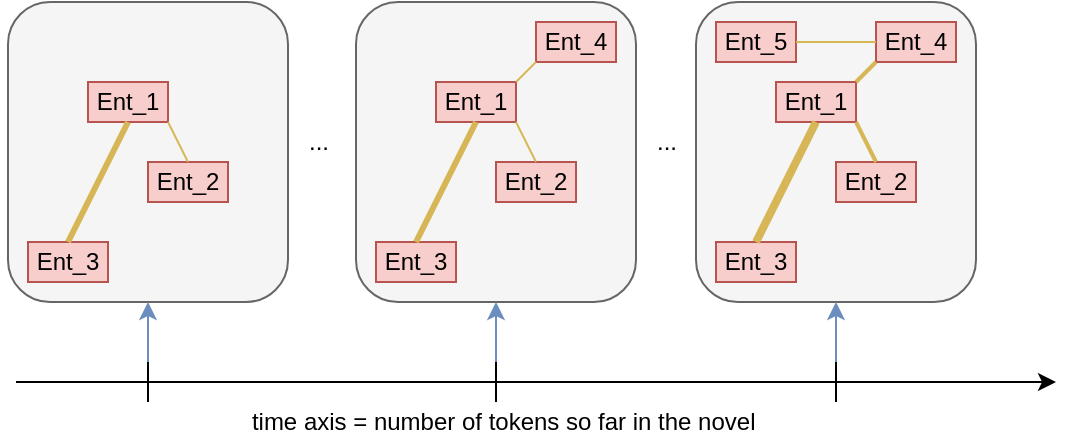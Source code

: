 <mxfile version="12.9.6" type="device"><diagram id="FT81c1Z04kCjWARZkmR4" name="Page-1"><mxGraphModel dx="946" dy="529" grid="1" gridSize="10" guides="1" tooltips="1" connect="1" arrows="1" fold="1" page="1" pageScale="1" pageWidth="827" pageHeight="1169" math="0" shadow="0"><root><mxCell id="0"/><mxCell id="1" parent="0"/><mxCell id="ilIN5ZhLadAAke0OVA6m-1" value="" style="endArrow=classic;html=1;" edge="1" parent="1"><mxGeometry width="50" height="50" relative="1" as="geometry"><mxPoint x="60" y="320" as="sourcePoint"/><mxPoint x="580" y="320" as="targetPoint"/></mxGeometry></mxCell><mxCell id="ilIN5ZhLadAAke0OVA6m-2" value="time axis = number of tokens so far in the novel&amp;nbsp;" style="text;html=1;align=center;verticalAlign=middle;resizable=0;points=[];autosize=1;" vertex="1" parent="1"><mxGeometry x="170" y="330" width="270" height="20" as="geometry"/></mxCell><mxCell id="ilIN5ZhLadAAke0OVA6m-4" value="" style="rounded=1;whiteSpace=wrap;html=1;fillColor=#f5f5f5;strokeColor=#666666;fontColor=#333333;" vertex="1" parent="1"><mxGeometry x="56" y="130" width="140" height="150" as="geometry"/></mxCell><mxCell id="ilIN5ZhLadAAke0OVA6m-5" value="" style="endArrow=classic;html=1;fillColor=#dae8fc;strokeColor=#6c8ebf;" edge="1" parent="1" target="ilIN5ZhLadAAke0OVA6m-4"><mxGeometry width="50" height="50" relative="1" as="geometry"><mxPoint x="126" y="320" as="sourcePoint"/><mxPoint x="526" y="120" as="targetPoint"/></mxGeometry></mxCell><mxCell id="ilIN5ZhLadAAke0OVA6m-3" value="" style="endArrow=none;html=1;" edge="1" parent="1"><mxGeometry width="50" height="50" relative="1" as="geometry"><mxPoint x="126" y="330" as="sourcePoint"/><mxPoint x="126" y="310" as="targetPoint"/></mxGeometry></mxCell><mxCell id="ilIN5ZhLadAAke0OVA6m-6" value="Ent_1" style="rounded=0;whiteSpace=wrap;html=1;fillColor=#f8cecc;strokeColor=#b85450;" vertex="1" parent="1"><mxGeometry x="96" y="170" width="40" height="20" as="geometry"/></mxCell><mxCell id="ilIN5ZhLadAAke0OVA6m-7" value="Ent_2" style="rounded=0;whiteSpace=wrap;html=1;fillColor=#f8cecc;strokeColor=#b85450;" vertex="1" parent="1"><mxGeometry x="126" y="210" width="40" height="20" as="geometry"/></mxCell><mxCell id="ilIN5ZhLadAAke0OVA6m-8" value="Ent_3" style="rounded=0;whiteSpace=wrap;html=1;fillColor=#f8cecc;strokeColor=#b85450;" vertex="1" parent="1"><mxGeometry x="66" y="250" width="40" height="20" as="geometry"/></mxCell><mxCell id="ilIN5ZhLadAAke0OVA6m-9" value="" style="endArrow=none;html=1;exitX=0.5;exitY=0;exitDx=0;exitDy=0;entryX=0.5;entryY=1;entryDx=0;entryDy=0;fillColor=#fff2cc;strokeColor=#d6b656;strokeWidth=3;" edge="1" parent="1" source="ilIN5ZhLadAAke0OVA6m-8" target="ilIN5ZhLadAAke0OVA6m-6"><mxGeometry width="50" height="50" relative="1" as="geometry"><mxPoint x="216" y="270" as="sourcePoint"/><mxPoint x="266" y="220" as="targetPoint"/></mxGeometry></mxCell><mxCell id="ilIN5ZhLadAAke0OVA6m-10" value="" style="endArrow=none;html=1;strokeWidth=1;exitX=0.5;exitY=0;exitDx=0;exitDy=0;fillColor=#fff2cc;strokeColor=#d6b656;entryX=1;entryY=1;entryDx=0;entryDy=0;" edge="1" parent="1" source="ilIN5ZhLadAAke0OVA6m-7" target="ilIN5ZhLadAAke0OVA6m-6"><mxGeometry width="50" height="50" relative="1" as="geometry"><mxPoint x="216" y="270" as="sourcePoint"/><mxPoint x="126" y="180" as="targetPoint"/></mxGeometry></mxCell><mxCell id="ilIN5ZhLadAAke0OVA6m-11" value="" style="rounded=1;whiteSpace=wrap;html=1;fillColor=#f5f5f5;strokeColor=#666666;fontColor=#333333;" vertex="1" parent="1"><mxGeometry x="230" y="130" width="140" height="150" as="geometry"/></mxCell><mxCell id="ilIN5ZhLadAAke0OVA6m-12" value="" style="endArrow=classic;html=1;fillColor=#dae8fc;strokeColor=#6c8ebf;" edge="1" parent="1" target="ilIN5ZhLadAAke0OVA6m-11"><mxGeometry width="50" height="50" relative="1" as="geometry"><mxPoint x="300" y="320" as="sourcePoint"/><mxPoint x="700" y="120" as="targetPoint"/></mxGeometry></mxCell><mxCell id="ilIN5ZhLadAAke0OVA6m-13" value="" style="endArrow=none;html=1;" edge="1" parent="1"><mxGeometry width="50" height="50" relative="1" as="geometry"><mxPoint x="300" y="330" as="sourcePoint"/><mxPoint x="300" y="310" as="targetPoint"/></mxGeometry></mxCell><mxCell id="ilIN5ZhLadAAke0OVA6m-14" value="Ent_1" style="rounded=0;whiteSpace=wrap;html=1;fillColor=#f8cecc;strokeColor=#b85450;" vertex="1" parent="1"><mxGeometry x="270" y="170" width="40" height="20" as="geometry"/></mxCell><mxCell id="ilIN5ZhLadAAke0OVA6m-15" value="Ent_2" style="rounded=0;whiteSpace=wrap;html=1;fillColor=#f8cecc;strokeColor=#b85450;" vertex="1" parent="1"><mxGeometry x="300" y="210" width="40" height="20" as="geometry"/></mxCell><mxCell id="ilIN5ZhLadAAke0OVA6m-16" value="Ent_3" style="rounded=0;whiteSpace=wrap;html=1;fillColor=#f8cecc;strokeColor=#b85450;" vertex="1" parent="1"><mxGeometry x="240" y="250" width="40" height="20" as="geometry"/></mxCell><mxCell id="ilIN5ZhLadAAke0OVA6m-17" value="" style="endArrow=none;html=1;exitX=0.5;exitY=0;exitDx=0;exitDy=0;entryX=0.5;entryY=1;entryDx=0;entryDy=0;fillColor=#fff2cc;strokeColor=#d6b656;strokeWidth=3;" edge="1" parent="1" source="ilIN5ZhLadAAke0OVA6m-16" target="ilIN5ZhLadAAke0OVA6m-14"><mxGeometry width="50" height="50" relative="1" as="geometry"><mxPoint x="390" y="270" as="sourcePoint"/><mxPoint x="440" y="220" as="targetPoint"/></mxGeometry></mxCell><mxCell id="ilIN5ZhLadAAke0OVA6m-18" value="" style="endArrow=none;html=1;strokeWidth=1;exitX=0.5;exitY=0;exitDx=0;exitDy=0;fillColor=#fff2cc;strokeColor=#d6b656;entryX=1;entryY=1;entryDx=0;entryDy=0;" edge="1" parent="1" source="ilIN5ZhLadAAke0OVA6m-15" target="ilIN5ZhLadAAke0OVA6m-14"><mxGeometry width="50" height="50" relative="1" as="geometry"><mxPoint x="390" y="270" as="sourcePoint"/><mxPoint x="300" y="180" as="targetPoint"/></mxGeometry></mxCell><mxCell id="ilIN5ZhLadAAke0OVA6m-19" value="Ent_4" style="rounded=0;whiteSpace=wrap;html=1;fillColor=#f8cecc;strokeColor=#b85450;" vertex="1" parent="1"><mxGeometry x="320" y="140" width="40" height="20" as="geometry"/></mxCell><mxCell id="ilIN5ZhLadAAke0OVA6m-21" value="" style="endArrow=none;html=1;strokeWidth=1;exitX=1;exitY=0;exitDx=0;exitDy=0;fillColor=#fff2cc;strokeColor=#d6b656;entryX=0;entryY=1;entryDx=0;entryDy=0;" edge="1" parent="1" source="ilIN5ZhLadAAke0OVA6m-14" target="ilIN5ZhLadAAke0OVA6m-19"><mxGeometry width="50" height="50" relative="1" as="geometry"><mxPoint x="330" y="220" as="sourcePoint"/><mxPoint x="320" y="200" as="targetPoint"/></mxGeometry></mxCell><mxCell id="ilIN5ZhLadAAke0OVA6m-22" value="..." style="text;html=1;align=center;verticalAlign=middle;resizable=0;points=[];autosize=1;" vertex="1" parent="1"><mxGeometry x="196" y="190" width="30" height="20" as="geometry"/></mxCell><mxCell id="ilIN5ZhLadAAke0OVA6m-23" value="..." style="text;html=1;align=center;verticalAlign=middle;resizable=0;points=[];autosize=1;" vertex="1" parent="1"><mxGeometry x="370" y="190" width="30" height="20" as="geometry"/></mxCell><mxCell id="ilIN5ZhLadAAke0OVA6m-34" value="" style="rounded=1;whiteSpace=wrap;html=1;fillColor=#f5f5f5;strokeColor=#666666;fontColor=#333333;" vertex="1" parent="1"><mxGeometry x="400" y="130" width="140" height="150" as="geometry"/></mxCell><mxCell id="ilIN5ZhLadAAke0OVA6m-35" value="" style="endArrow=classic;html=1;fillColor=#dae8fc;strokeColor=#6c8ebf;" edge="1" parent="1" target="ilIN5ZhLadAAke0OVA6m-34"><mxGeometry width="50" height="50" relative="1" as="geometry"><mxPoint x="470" y="320" as="sourcePoint"/><mxPoint x="870" y="120" as="targetPoint"/></mxGeometry></mxCell><mxCell id="ilIN5ZhLadAAke0OVA6m-36" value="" style="endArrow=none;html=1;" edge="1" parent="1"><mxGeometry width="50" height="50" relative="1" as="geometry"><mxPoint x="470" y="330" as="sourcePoint"/><mxPoint x="470" y="310" as="targetPoint"/></mxGeometry></mxCell><mxCell id="ilIN5ZhLadAAke0OVA6m-37" value="Ent_1" style="rounded=0;whiteSpace=wrap;html=1;fillColor=#f8cecc;strokeColor=#b85450;" vertex="1" parent="1"><mxGeometry x="440" y="170" width="40" height="20" as="geometry"/></mxCell><mxCell id="ilIN5ZhLadAAke0OVA6m-38" value="Ent_2" style="rounded=0;whiteSpace=wrap;html=1;fillColor=#f8cecc;strokeColor=#b85450;" vertex="1" parent="1"><mxGeometry x="470" y="210" width="40" height="20" as="geometry"/></mxCell><mxCell id="ilIN5ZhLadAAke0OVA6m-39" value="Ent_3" style="rounded=0;whiteSpace=wrap;html=1;fillColor=#f8cecc;strokeColor=#b85450;" vertex="1" parent="1"><mxGeometry x="410" y="250" width="40" height="20" as="geometry"/></mxCell><mxCell id="ilIN5ZhLadAAke0OVA6m-40" value="" style="endArrow=none;html=1;exitX=0.5;exitY=0;exitDx=0;exitDy=0;entryX=0.5;entryY=1;entryDx=0;entryDy=0;fillColor=#fff2cc;strokeColor=#d6b656;strokeWidth=4;" edge="1" parent="1" source="ilIN5ZhLadAAke0OVA6m-39" target="ilIN5ZhLadAAke0OVA6m-37"><mxGeometry width="50" height="50" relative="1" as="geometry"><mxPoint x="560" y="270" as="sourcePoint"/><mxPoint x="610" y="220" as="targetPoint"/></mxGeometry></mxCell><mxCell id="ilIN5ZhLadAAke0OVA6m-41" value="" style="endArrow=none;html=1;strokeWidth=2;exitX=0.5;exitY=0;exitDx=0;exitDy=0;fillColor=#fff2cc;strokeColor=#d6b656;entryX=1;entryY=1;entryDx=0;entryDy=0;" edge="1" parent="1" source="ilIN5ZhLadAAke0OVA6m-38" target="ilIN5ZhLadAAke0OVA6m-37"><mxGeometry width="50" height="50" relative="1" as="geometry"><mxPoint x="560" y="270" as="sourcePoint"/><mxPoint x="470" y="180" as="targetPoint"/></mxGeometry></mxCell><mxCell id="ilIN5ZhLadAAke0OVA6m-42" value="Ent_4" style="rounded=0;whiteSpace=wrap;html=1;fillColor=#f8cecc;strokeColor=#b85450;" vertex="1" parent="1"><mxGeometry x="490" y="140" width="40" height="20" as="geometry"/></mxCell><mxCell id="ilIN5ZhLadAAke0OVA6m-43" value="" style="endArrow=none;html=1;strokeWidth=2;exitX=1;exitY=0;exitDx=0;exitDy=0;fillColor=#fff2cc;strokeColor=#d6b656;entryX=0;entryY=1;entryDx=0;entryDy=0;" edge="1" parent="1" source="ilIN5ZhLadAAke0OVA6m-37" target="ilIN5ZhLadAAke0OVA6m-42"><mxGeometry width="50" height="50" relative="1" as="geometry"><mxPoint x="500" y="220" as="sourcePoint"/><mxPoint x="490" y="200" as="targetPoint"/></mxGeometry></mxCell><mxCell id="ilIN5ZhLadAAke0OVA6m-44" value="Ent_5" style="rounded=0;whiteSpace=wrap;html=1;fillColor=#f8cecc;strokeColor=#b85450;" vertex="1" parent="1"><mxGeometry x="410" y="140" width="40" height="20" as="geometry"/></mxCell><mxCell id="ilIN5ZhLadAAke0OVA6m-45" value="" style="endArrow=none;html=1;strokeWidth=1;exitX=1;exitY=0.5;exitDx=0;exitDy=0;fillColor=#fff2cc;strokeColor=#d6b656;entryX=0;entryY=0.5;entryDx=0;entryDy=0;" edge="1" parent="1" source="ilIN5ZhLadAAke0OVA6m-44" target="ilIN5ZhLadAAke0OVA6m-42"><mxGeometry width="50" height="50" relative="1" as="geometry"><mxPoint x="490" y="180" as="sourcePoint"/><mxPoint x="500" y="170" as="targetPoint"/></mxGeometry></mxCell></root></mxGraphModel></diagram></mxfile>
